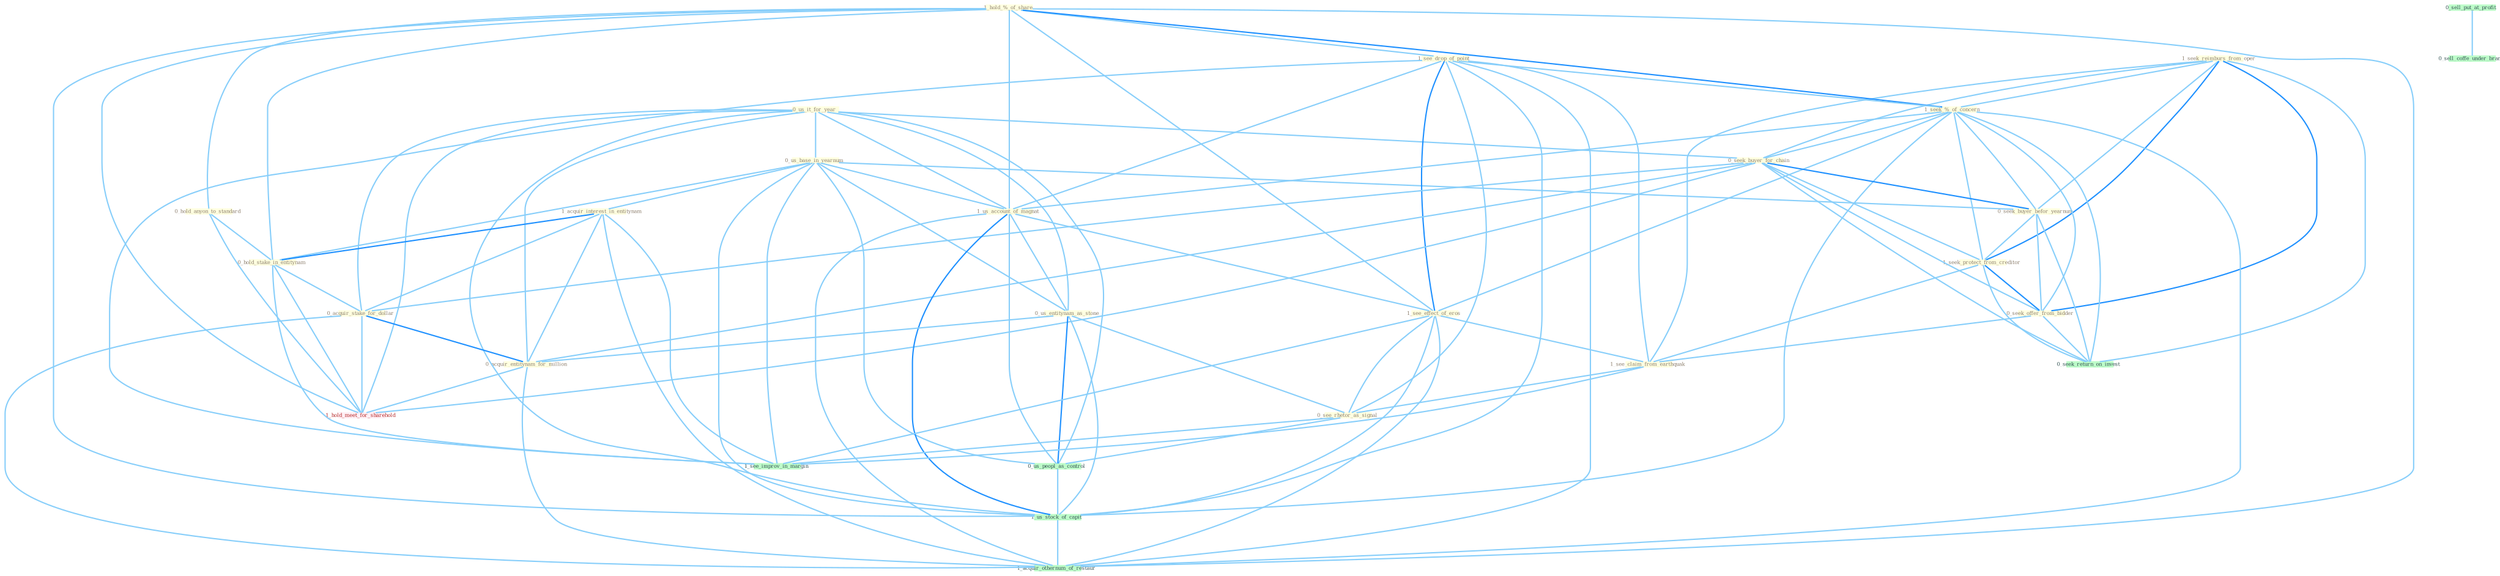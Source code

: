 Graph G{ 
    node
    [shape=polygon,style=filled,width=.5,height=.06,color="#BDFCC9",fixedsize=true,fontsize=4,
    fontcolor="#2f4f4f"];
    {node
    [color="#ffffe0", fontcolor="#8b7d6b"] "0_us_it_for_year " "1_seek_reimburs_from_oper " "1_hold_%_of_share " "0_us_base_in_yearnum " "0_hold_anyon_to_standard " "1_see_drop_of_point " "1_acquir_interest_in_entitynam " "1_seek_%_of_concern " "0_seek_buyer_for_chain " "1_us_account_of_magnat " "0_hold_stake_in_entitynam " "0_acquir_stake_for_dollar " "0_us_entitynam_as_stone " "0_seek_buyer_befor_yearnum " "1_seek_protect_from_creditor " "0_seek_offer_from_bidder " "1_see_effect_of_eros " "0_acquir_entitynam_for_million " "1_see_claim_from_earthquak " "0_see_rhetor_as_signal "}
{node [color="#fff0f5", fontcolor="#b22222"] "1_hold_meet_for_sharehold "}
edge [color="#B0E2FF"];

	"0_us_it_for_year " -- "0_us_base_in_yearnum " [w="1", color="#87cefa" ];
	"0_us_it_for_year " -- "0_seek_buyer_for_chain " [w="1", color="#87cefa" ];
	"0_us_it_for_year " -- "1_us_account_of_magnat " [w="1", color="#87cefa" ];
	"0_us_it_for_year " -- "0_acquir_stake_for_dollar " [w="1", color="#87cefa" ];
	"0_us_it_for_year " -- "0_us_entitynam_as_stone " [w="1", color="#87cefa" ];
	"0_us_it_for_year " -- "0_acquir_entitynam_for_million " [w="1", color="#87cefa" ];
	"0_us_it_for_year " -- "0_us_peopl_as_control " [w="1", color="#87cefa" ];
	"0_us_it_for_year " -- "1_us_stock_of_capit " [w="1", color="#87cefa" ];
	"0_us_it_for_year " -- "1_hold_meet_for_sharehold " [w="1", color="#87cefa" ];
	"1_seek_reimburs_from_oper " -- "1_seek_%_of_concern " [w="1", color="#87cefa" ];
	"1_seek_reimburs_from_oper " -- "0_seek_buyer_for_chain " [w="1", color="#87cefa" ];
	"1_seek_reimburs_from_oper " -- "0_seek_buyer_befor_yearnum " [w="1", color="#87cefa" ];
	"1_seek_reimburs_from_oper " -- "1_seek_protect_from_creditor " [w="2", color="#1e90ff" , len=0.8];
	"1_seek_reimburs_from_oper " -- "0_seek_offer_from_bidder " [w="2", color="#1e90ff" , len=0.8];
	"1_seek_reimburs_from_oper " -- "1_see_claim_from_earthquak " [w="1", color="#87cefa" ];
	"1_seek_reimburs_from_oper " -- "0_seek_return_on_invest " [w="1", color="#87cefa" ];
	"1_hold_%_of_share " -- "0_hold_anyon_to_standard " [w="1", color="#87cefa" ];
	"1_hold_%_of_share " -- "1_see_drop_of_point " [w="1", color="#87cefa" ];
	"1_hold_%_of_share " -- "1_seek_%_of_concern " [w="2", color="#1e90ff" , len=0.8];
	"1_hold_%_of_share " -- "1_us_account_of_magnat " [w="1", color="#87cefa" ];
	"1_hold_%_of_share " -- "0_hold_stake_in_entitynam " [w="1", color="#87cefa" ];
	"1_hold_%_of_share " -- "1_see_effect_of_eros " [w="1", color="#87cefa" ];
	"1_hold_%_of_share " -- "1_us_stock_of_capit " [w="1", color="#87cefa" ];
	"1_hold_%_of_share " -- "1_hold_meet_for_sharehold " [w="1", color="#87cefa" ];
	"1_hold_%_of_share " -- "1_acquir_othernum_of_restaur " [w="1", color="#87cefa" ];
	"0_us_base_in_yearnum " -- "1_acquir_interest_in_entitynam " [w="1", color="#87cefa" ];
	"0_us_base_in_yearnum " -- "1_us_account_of_magnat " [w="1", color="#87cefa" ];
	"0_us_base_in_yearnum " -- "0_hold_stake_in_entitynam " [w="1", color="#87cefa" ];
	"0_us_base_in_yearnum " -- "0_us_entitynam_as_stone " [w="1", color="#87cefa" ];
	"0_us_base_in_yearnum " -- "0_seek_buyer_befor_yearnum " [w="1", color="#87cefa" ];
	"0_us_base_in_yearnum " -- "0_us_peopl_as_control " [w="1", color="#87cefa" ];
	"0_us_base_in_yearnum " -- "1_us_stock_of_capit " [w="1", color="#87cefa" ];
	"0_us_base_in_yearnum " -- "1_see_improv_in_margin " [w="1", color="#87cefa" ];
	"0_hold_anyon_to_standard " -- "0_hold_stake_in_entitynam " [w="1", color="#87cefa" ];
	"0_hold_anyon_to_standard " -- "1_hold_meet_for_sharehold " [w="1", color="#87cefa" ];
	"1_see_drop_of_point " -- "1_seek_%_of_concern " [w="1", color="#87cefa" ];
	"1_see_drop_of_point " -- "1_us_account_of_magnat " [w="1", color="#87cefa" ];
	"1_see_drop_of_point " -- "1_see_effect_of_eros " [w="2", color="#1e90ff" , len=0.8];
	"1_see_drop_of_point " -- "1_see_claim_from_earthquak " [w="1", color="#87cefa" ];
	"1_see_drop_of_point " -- "0_see_rhetor_as_signal " [w="1", color="#87cefa" ];
	"1_see_drop_of_point " -- "1_us_stock_of_capit " [w="1", color="#87cefa" ];
	"1_see_drop_of_point " -- "1_see_improv_in_margin " [w="1", color="#87cefa" ];
	"1_see_drop_of_point " -- "1_acquir_othernum_of_restaur " [w="1", color="#87cefa" ];
	"1_acquir_interest_in_entitynam " -- "0_hold_stake_in_entitynam " [w="2", color="#1e90ff" , len=0.8];
	"1_acquir_interest_in_entitynam " -- "0_acquir_stake_for_dollar " [w="1", color="#87cefa" ];
	"1_acquir_interest_in_entitynam " -- "0_acquir_entitynam_for_million " [w="1", color="#87cefa" ];
	"1_acquir_interest_in_entitynam " -- "1_see_improv_in_margin " [w="1", color="#87cefa" ];
	"1_acquir_interest_in_entitynam " -- "1_acquir_othernum_of_restaur " [w="1", color="#87cefa" ];
	"1_seek_%_of_concern " -- "0_seek_buyer_for_chain " [w="1", color="#87cefa" ];
	"1_seek_%_of_concern " -- "1_us_account_of_magnat " [w="1", color="#87cefa" ];
	"1_seek_%_of_concern " -- "0_seek_buyer_befor_yearnum " [w="1", color="#87cefa" ];
	"1_seek_%_of_concern " -- "1_seek_protect_from_creditor " [w="1", color="#87cefa" ];
	"1_seek_%_of_concern " -- "0_seek_offer_from_bidder " [w="1", color="#87cefa" ];
	"1_seek_%_of_concern " -- "1_see_effect_of_eros " [w="1", color="#87cefa" ];
	"1_seek_%_of_concern " -- "0_seek_return_on_invest " [w="1", color="#87cefa" ];
	"1_seek_%_of_concern " -- "1_us_stock_of_capit " [w="1", color="#87cefa" ];
	"1_seek_%_of_concern " -- "1_acquir_othernum_of_restaur " [w="1", color="#87cefa" ];
	"0_seek_buyer_for_chain " -- "0_acquir_stake_for_dollar " [w="1", color="#87cefa" ];
	"0_seek_buyer_for_chain " -- "0_seek_buyer_befor_yearnum " [w="2", color="#1e90ff" , len=0.8];
	"0_seek_buyer_for_chain " -- "1_seek_protect_from_creditor " [w="1", color="#87cefa" ];
	"0_seek_buyer_for_chain " -- "0_seek_offer_from_bidder " [w="1", color="#87cefa" ];
	"0_seek_buyer_for_chain " -- "0_acquir_entitynam_for_million " [w="1", color="#87cefa" ];
	"0_seek_buyer_for_chain " -- "0_seek_return_on_invest " [w="1", color="#87cefa" ];
	"0_seek_buyer_for_chain " -- "1_hold_meet_for_sharehold " [w="1", color="#87cefa" ];
	"1_us_account_of_magnat " -- "0_us_entitynam_as_stone " [w="1", color="#87cefa" ];
	"1_us_account_of_magnat " -- "1_see_effect_of_eros " [w="1", color="#87cefa" ];
	"1_us_account_of_magnat " -- "0_us_peopl_as_control " [w="1", color="#87cefa" ];
	"1_us_account_of_magnat " -- "1_us_stock_of_capit " [w="2", color="#1e90ff" , len=0.8];
	"1_us_account_of_magnat " -- "1_acquir_othernum_of_restaur " [w="1", color="#87cefa" ];
	"0_hold_stake_in_entitynam " -- "0_acquir_stake_for_dollar " [w="1", color="#87cefa" ];
	"0_hold_stake_in_entitynam " -- "1_see_improv_in_margin " [w="1", color="#87cefa" ];
	"0_hold_stake_in_entitynam " -- "1_hold_meet_for_sharehold " [w="1", color="#87cefa" ];
	"0_acquir_stake_for_dollar " -- "0_acquir_entitynam_for_million " [w="2", color="#1e90ff" , len=0.8];
	"0_acquir_stake_for_dollar " -- "1_hold_meet_for_sharehold " [w="1", color="#87cefa" ];
	"0_acquir_stake_for_dollar " -- "1_acquir_othernum_of_restaur " [w="1", color="#87cefa" ];
	"0_us_entitynam_as_stone " -- "0_acquir_entitynam_for_million " [w="1", color="#87cefa" ];
	"0_us_entitynam_as_stone " -- "0_see_rhetor_as_signal " [w="1", color="#87cefa" ];
	"0_us_entitynam_as_stone " -- "0_us_peopl_as_control " [w="2", color="#1e90ff" , len=0.8];
	"0_us_entitynam_as_stone " -- "1_us_stock_of_capit " [w="1", color="#87cefa" ];
	"0_seek_buyer_befor_yearnum " -- "1_seek_protect_from_creditor " [w="1", color="#87cefa" ];
	"0_seek_buyer_befor_yearnum " -- "0_seek_offer_from_bidder " [w="1", color="#87cefa" ];
	"0_seek_buyer_befor_yearnum " -- "0_seek_return_on_invest " [w="1", color="#87cefa" ];
	"1_seek_protect_from_creditor " -- "0_seek_offer_from_bidder " [w="2", color="#1e90ff" , len=0.8];
	"1_seek_protect_from_creditor " -- "1_see_claim_from_earthquak " [w="1", color="#87cefa" ];
	"1_seek_protect_from_creditor " -- "0_seek_return_on_invest " [w="1", color="#87cefa" ];
	"0_seek_offer_from_bidder " -- "1_see_claim_from_earthquak " [w="1", color="#87cefa" ];
	"0_seek_offer_from_bidder " -- "0_seek_return_on_invest " [w="1", color="#87cefa" ];
	"1_see_effect_of_eros " -- "1_see_claim_from_earthquak " [w="1", color="#87cefa" ];
	"1_see_effect_of_eros " -- "0_see_rhetor_as_signal " [w="1", color="#87cefa" ];
	"1_see_effect_of_eros " -- "1_us_stock_of_capit " [w="1", color="#87cefa" ];
	"1_see_effect_of_eros " -- "1_see_improv_in_margin " [w="1", color="#87cefa" ];
	"1_see_effect_of_eros " -- "1_acquir_othernum_of_restaur " [w="1", color="#87cefa" ];
	"0_acquir_entitynam_for_million " -- "1_hold_meet_for_sharehold " [w="1", color="#87cefa" ];
	"0_acquir_entitynam_for_million " -- "1_acquir_othernum_of_restaur " [w="1", color="#87cefa" ];
	"1_see_claim_from_earthquak " -- "0_see_rhetor_as_signal " [w="1", color="#87cefa" ];
	"1_see_claim_from_earthquak " -- "1_see_improv_in_margin " [w="1", color="#87cefa" ];
	"0_see_rhetor_as_signal " -- "0_us_peopl_as_control " [w="1", color="#87cefa" ];
	"0_see_rhetor_as_signal " -- "1_see_improv_in_margin " [w="1", color="#87cefa" ];
	"0_us_peopl_as_control " -- "1_us_stock_of_capit " [w="1", color="#87cefa" ];
	"0_sell_put_at_profit " -- "0_sell_coffe_under_brand " [w="1", color="#87cefa" ];
	"1_us_stock_of_capit " -- "1_acquir_othernum_of_restaur " [w="1", color="#87cefa" ];
}